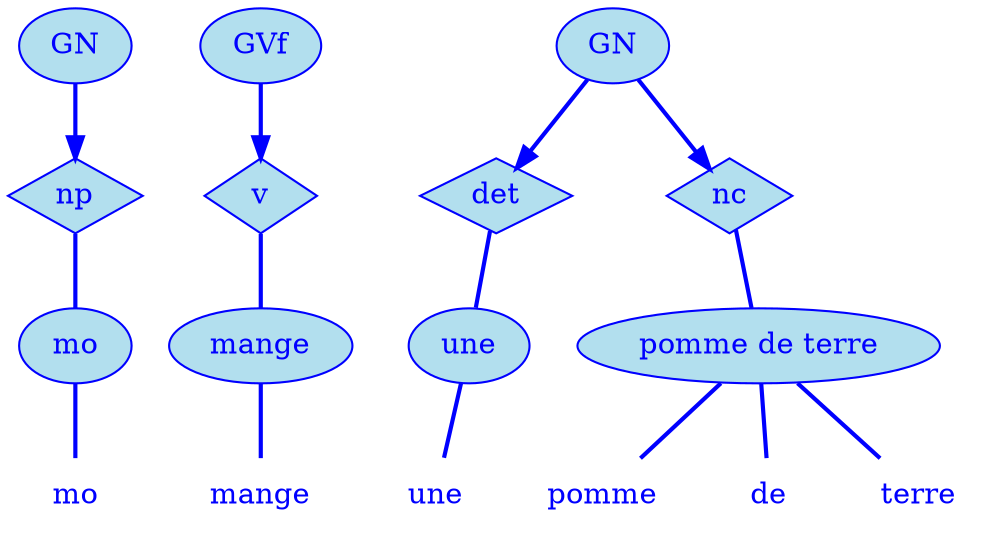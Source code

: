 digraph g {
	graph [bb="0,0,456,252"];
	node [label="\N"];
	graph [_draw_="c 5 -white C 5 -white P 4 0 0 0 252 456 252 456 0 ",
		xdotversion="1.2"];
	"mc1s1_t1#token84" [label=mo, shape=plaintext, fillcolor=lightblue2, fontcolor=blue, pos="27,18", width="0.75", height="0.50", _ldraw_="F 14.000000 11 -Times-Roman c 4 -blue T 27 13 0 21 2 -mo "];
	"mc1s1_W1#wordmc1s1_t1#token" [label=mo, shape=ellipse, fillcolor=lightblue2, fontcolor=blue, pos="27,90", width="0.75", height="0.50", color=blue, style=filled, _draw_="S 6 -filled c 4 -blue C 10 -lightblue2 E 27 90 27 18 ", _ldraw_="F 14.000000 11 -Times-Roman c 4 -blue T 27 85 0 21 2 -mo "];
	"mc1s1_P13#pos" [label=np, shape=diamond, fillcolor=lightblue2, fontcolor=blue, pos="27,162", width="0.75", height="0.50", color=blue, style=filled, _draw_="S 6 -filled c 4 -blue C 10 -lightblue2 P 4 27 180 0 162 27 144 54 162 ", _ldraw_="F 14.000000 11 -Times-Roman c 4 -blue T 27 157 0 17 2 -np "];
	"mc1s1_chk0#chunk" [label=GN, fillcolor=lightblue2, fontcolor=blue, pos="27,234", width="0.75", height="0.50", color=blue, style=filled, arrowhead=doubleoctagon, _draw_="S 6 -filled c 4 -blue C 10 -lightblue2 E 27 234 27 18 ", _ldraw_="F 14.000000 11 -Times-Roman c 4 -blue T 27 229 0 22 2 -GN "];
	"mc1s1_t3#token87" [label=mange, shape=plaintext, fillcolor=lightblue2, fontcolor=blue, pos="116,18", width="0.86", height="0.50", _ldraw_="F 14.000000 11 -Times-Roman c 4 -blue T 116 13 0 47 5 -mange "];
	"mc1s1_W2#wordmc1s1_t3#token" [label=mange, shape=ellipse, fillcolor=lightblue2, fontcolor=blue, pos="116,90", width="1.22", height="0.50", color=blue, style=filled, _draw_="S 6 -filled c 4 -blue C 10 -lightblue2 E 116 90 44 18 ", _ldraw_="F 14.000000 11 -Times-Roman c 4 -blue T 116 85 0 47 5 -mange "];
	"mc1s1_P47L3#pos" [label=v, shape=diamond, fillcolor=lightblue2, fontcolor=blue, pos="116,162", width="0.75", height="0.50", color=blue, style=filled, _draw_="S 6 -filled c 4 -blue C 10 -lightblue2 P 4 116 180 89 162 116 144 143 162 ", _ldraw_="F 14.000000 11 -Times-Roman c 4 -blue T 116 157 0 8 1 -v "];
	"mc1s1_chk4#chunk" [label=GVf, fillcolor=lightblue2, fontcolor=blue, pos="116,234", width="0.81", height="0.50", color=blue, style=filled, arrowhead=doubleoctagon, _draw_="S 6 -filled c 4 -blue C 10 -lightblue2 E 116 234 29 18 ", _ldraw_="F 14.000000 11 -Times-Roman c 4 -blue T 116 229 0 26 3 -GVf "];
	"mc1s1_t5#token78" [label=une, shape=plaintext, fillcolor=lightblue2, fontcolor=blue, pos="201,18", width="0.75", height="0.50", _ldraw_="F 14.000000 11 -Times-Roman c 4 -blue T 201 13 0 26 3 -une "];
	"mc1s1_W3#wordmc1s1_t5#token" [label=une, shape=ellipse, fillcolor=lightblue2, fontcolor=blue, pos="210,90", width="0.81", height="0.50", color=blue, style=filled, _draw_="S 6 -filled c 4 -blue C 10 -lightblue2 E 210 90 29 18 ", _ldraw_="F 14.000000 11 -Times-Roman c 4 -blue T 210 85 0 26 3 -une "];
	"mc1s1_P52L1#pos" [label=det, shape=diamond, fillcolor=lightblue2, fontcolor=blue, pos="227,162", width="0.75", height="0.50", color=blue, style=filled, _draw_="S 6 -filled c 4 -blue C 10 -lightblue2 P 4 227 180 200 162 227 144 254 162 ", _ldraw_="F 14.000000 11 -Times-Roman c 4 -blue T 227 157 0 23 3 -det "];
	"mc1s1_t7#token16" [label=pomme, shape=plaintext, fillcolor=lightblue2, fontcolor=blue, pos="279,18", width="0.92", height="0.50", _ldraw_="F 14.000000 11 -Times-Roman c 4 -blue T 279 13 0 50 5 -pomme "];
	"mc1s1_t9#token94" [label=de, shape=plaintext, fillcolor=lightblue2, fontcolor=blue, pos="357,18", width="0.75", height="0.50", _ldraw_="F 14.000000 11 -Times-Roman c 4 -blue T 357 13 0 17 2 -de "];
	"mc1s1_t11#token36" [label=terre, shape=plaintext, fillcolor=lightblue2, fontcolor=blue, pos="429,18", width="0.75", height="0.50", _ldraw_="F 14.000000 11 -Times-Roman c 4 -blue T 429 13 0 35 5 -terre "];
	"mc1s1_W7#wordmc1s1_t7#tokenmc1s1_t8#tokenmc1s1_t9#tokenmc1s1_t10#tokenmc1s1_t11#token" [label="pomme de terre", shape=ellipse, fillcolor=lightblue2, fontcolor=blue, pos="351,90", width="2.42", height="0.50", color=blue, style=filled, _draw_="S 6 -filled c 4 -blue C 10 -lightblue2 E 351 90 87 18 ", _ldraw_="F 14.000000 11 -Times-Roman c 4 -blue T 351 85 0 110 14 -pomme de terre "];
	"mc1s1_P56L1#pos" [label=nc, shape=diamond, fillcolor=lightblue2, fontcolor=blue, pos="333,162", width="0.75", height="0.50", color=blue, style=filled, _draw_="S 6 -filled c 4 -blue C 10 -lightblue2 P 4 333 180 306 162 333 144 360 162 ", _ldraw_="F 14.000000 11 -Times-Roman c 4 -blue T 333 157 0 16 2 -nc "];
	"mc1s1_chk1#chunk" [label=GN, fillcolor=lightblue2, fontcolor=blue, pos="263,234", width="0.75", height="0.50", color=blue, style=filled, arrowhead=doubleoctagon, _draw_="S 6 -filled c 4 -blue C 10 -lightblue2 E 263 234 27 18 ", _ldraw_="F 14.000000 11 -Times-Roman c 4 -blue T 263 229 0 22 2 -GN "];
	"mc1s1_W1#wordmc1s1_t1#token" -> "mc1s1_t1#token84" [arrowhead=none, color=blue, fontcolor=blue, style=bold, minlen=1, pos="27,72 27,61 27,47 27,36", _draw_="S 4 -bold c 4 -blue B 4 27 72 27 61 27 47 27 36 "];
	"mc1s1_P13#pos" -> "mc1s1_W1#wordmc1s1_t1#token" [arrowhead=none, color=blue, fontcolor=blue, style=bold, minlen=1, pos="27,144 27,133 27,119 27,108", _draw_="S 4 -bold c 4 -blue B 4 27 144 27 133 27 119 27 108 "];
	"mc1s1_chk0#chunk" -> "mc1s1_P13#pos" [color=blue, fontcolor=blue, style=bold, minlen=1, pos="e,27,180 27,216 27,208 27,199 27,190", shape=normal, _draw_="S 4 -bold c 4 -blue B 4 27 216 27 208 27 199 27 190 ", _hdraw_="S 5 -solid S 15 -setlinewidth(1) c 4 -blue C 4 -blue P 3 31 190 27 180 24 190 "];
	"mc1s1_W2#wordmc1s1_t3#token" -> "mc1s1_t3#token87" [arrowhead=none, color=blue, fontcolor=blue, style=bold, minlen=1, pos="116,72 116,61 116,47 116,36", _draw_="S 4 -bold c 4 -blue B 4 116 72 116 61 116 47 116 36 "];
	"mc1s1_P47L3#pos" -> "mc1s1_W2#wordmc1s1_t3#token" [arrowhead=none, color=blue, fontcolor=blue, style=bold, minlen=1, pos="116,144 116,133 116,119 116,108", _draw_="S 4 -bold c 4 -blue B 4 116 144 116 133 116 119 116 108 "];
	"mc1s1_chk4#chunk" -> "mc1s1_P47L3#pos" [color=blue, fontcolor=blue, style=bold, minlen=1, pos="e,116,180 116,216 116,208 116,199 116,190", shape=normal, _draw_="S 4 -bold c 4 -blue B 4 116 216 116 208 116 199 116 190 ", _hdraw_="S 5 -solid S 15 -setlinewidth(1) c 4 -blue C 4 -blue P 3 120 190 116 180 113 190 "];
	"mc1s1_W3#wordmc1s1_t5#token" -> "mc1s1_t5#token78" [arrowhead=none, color=blue, fontcolor=blue, style=bold, minlen=1, pos="208,72 206,61 205,47 203,36", _draw_="S 4 -bold c 4 -blue B 4 208 72 206 61 205 47 203 36 "];
	"mc1s1_P52L1#pos" -> "mc1s1_W3#wordmc1s1_t5#token" [arrowhead=none, color=blue, fontcolor=blue, style=bold, minlen=1, pos="223,146 220,135 217,120 214,108", _draw_="S 4 -bold c 4 -blue B 4 223 146 220 135 217 120 214 108 "];
	"mc1s1_W7#wordmc1s1_t7#tokenmc1s1_t8#tokenmc1s1_t9#tokenmc1s1_t10#tokenmc1s1_t11#token" -> "mc1s1_t7#token16" [arrowhead=none, color=blue, fontcolor=blue, style=bold, minlen=1, pos="333,72 322,61 308,47 297,36", _draw_="S 4 -bold c 4 -blue B 4 333 72 322 61 308 47 297 36 "];
	"mc1s1_W7#wordmc1s1_t7#tokenmc1s1_t8#tokenmc1s1_t9#tokenmc1s1_t10#tokenmc1s1_t11#token" -> "mc1s1_t9#token94" [arrowhead=none, color=blue, fontcolor=blue, style=bold, minlen=1, pos="353,72 354,61 355,47 355,36", _draw_="S 4 -bold c 4 -blue B 4 353 72 354 61 355 47 355 36 "];
	"mc1s1_W7#wordmc1s1_t7#tokenmc1s1_t8#tokenmc1s1_t9#tokenmc1s1_t10#tokenmc1s1_t11#token" -> "mc1s1_t11#token36" [arrowhead=none, color=blue, fontcolor=blue, style=bold, minlen=1, pos="370,72 382,61 397,47 409,36", _draw_="S 4 -bold c 4 -blue B 4 370 72 382 61 397 47 409 36 "];
	"mc1s1_P56L1#pos" -> "mc1s1_W7#wordmc1s1_t7#tokenmc1s1_t8#tokenmc1s1_t9#tokenmc1s1_t10#tokenmc1s1_t11#token" [arrowhead=none, color=blue, fontcolor=blue, style=bold, minlen=1, pos="337,146 340,135 343,120 346,108", _draw_="S 4 -bold c 4 -blue B 4 337 146 340 135 343 120 346 108 "];
	"mc1s1_chk1#chunk" -> "mc1s1_P52L1#pos" [color=blue, fontcolor=blue, style=bold, minlen=1, pos="e,234,176 254,217 249,207 244,195 239,185", shape=normal, _draw_="S 4 -bold c 4 -blue B 4 254 217 249 207 244 195 239 185 ", _hdraw_="S 5 -solid S 15 -setlinewidth(1) c 4 -blue C 4 -blue P 3 242 183 234 176 236 186 "];
	"mc1s1_chk1#chunk" -> "mc1s1_P56L1#pos" [color=blue, fontcolor=blue, style=bold, minlen=1, pos="e,322,173 278,219 289,208 303,192 315,180", shape=normal, _draw_="S 4 -bold c 4 -blue B 4 278 219 289 208 303 192 315 180 ", _hdraw_="S 5 -solid S 15 -setlinewidth(1) c 4 -blue C 4 -blue P 3 317 183 322 173 312 178 "];
}
